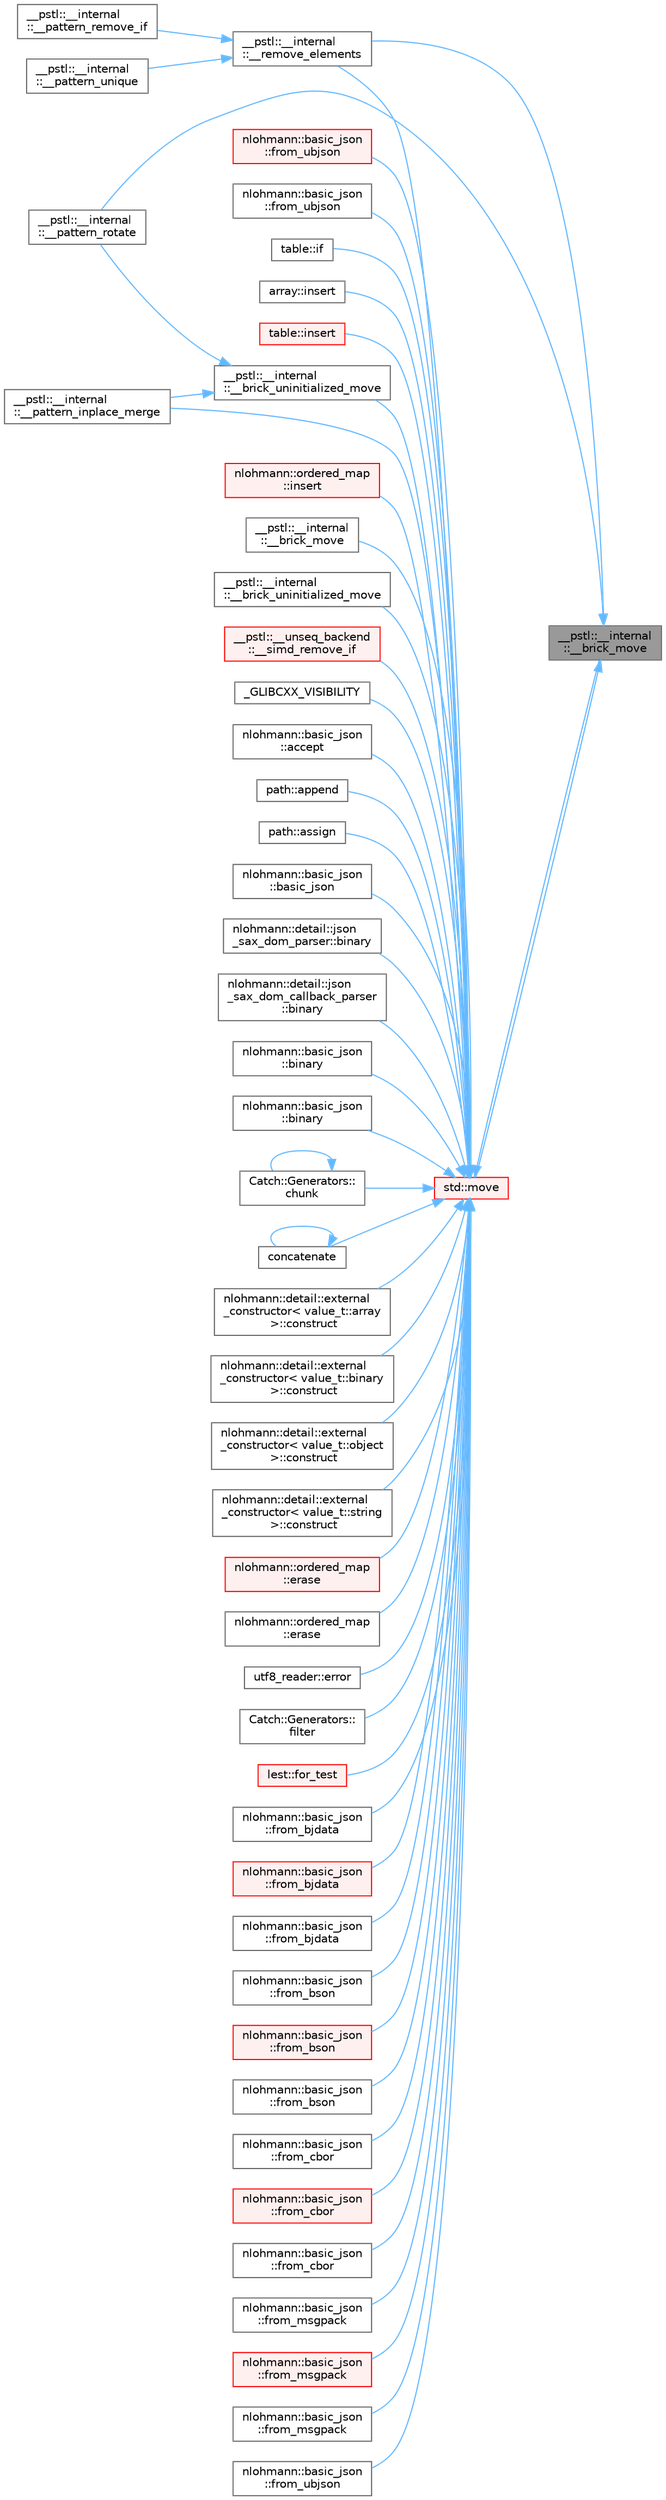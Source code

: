 digraph "__pstl::__internal::__brick_move"
{
 // LATEX_PDF_SIZE
  bgcolor="transparent";
  edge [fontname=Helvetica,fontsize=10,labelfontname=Helvetica,labelfontsize=10];
  node [fontname=Helvetica,fontsize=10,shape=box,height=0.2,width=0.4];
  rankdir="RL";
  Node1 [id="Node000001",label="__pstl::__internal\l::__brick_move",height=0.2,width=0.4,color="gray40", fillcolor="grey60", style="filled", fontcolor="black",tooltip=" "];
  Node1 -> Node2 [id="edge111_Node000001_Node000002",dir="back",color="steelblue1",style="solid",tooltip=" "];
  Node2 [id="Node000002",label="__pstl::__internal\l::__pattern_rotate",height=0.2,width=0.4,color="grey40", fillcolor="white", style="filled",URL="$namespace____pstl_1_1____internal.html#a94a7d55cfbf7d100e9c4605bb77112ca",tooltip=" "];
  Node1 -> Node3 [id="edge112_Node000001_Node000003",dir="back",color="steelblue1",style="solid",tooltip=" "];
  Node3 [id="Node000003",label="__pstl::__internal\l::__remove_elements",height=0.2,width=0.4,color="grey40", fillcolor="white", style="filled",URL="$namespace____pstl_1_1____internal.html#ab96ad0e98fb260ea102f3a20ddc0dbf0",tooltip=" "];
  Node3 -> Node4 [id="edge113_Node000003_Node000004",dir="back",color="steelblue1",style="solid",tooltip=" "];
  Node4 [id="Node000004",label="__pstl::__internal\l::__pattern_remove_if",height=0.2,width=0.4,color="grey40", fillcolor="white", style="filled",URL="$namespace____pstl_1_1____internal.html#abaac748503657c571bfa47fdc1e0cc08",tooltip=" "];
  Node3 -> Node5 [id="edge114_Node000003_Node000005",dir="back",color="steelblue1",style="solid",tooltip=" "];
  Node5 [id="Node000005",label="__pstl::__internal\l::__pattern_unique",height=0.2,width=0.4,color="grey40", fillcolor="white", style="filled",URL="$namespace____pstl_1_1____internal.html#a11935690aa5dac579ee657f013e63a34",tooltip=" "];
  Node1 -> Node6 [id="edge115_Node000001_Node000006",dir="back",color="steelblue1",style="solid",tooltip=" "];
  Node6 [id="Node000006",label="std::move",height=0.2,width=0.4,color="red", fillcolor="#FFF0F0", style="filled",URL="$namespacestd.html#ac7095819f6a8da64d69b1ee3029c52be",tooltip=" "];
  Node6 -> Node1 [id="edge116_Node000006_Node000001",dir="back",color="steelblue1",style="solid",tooltip=" "];
  Node6 -> Node7 [id="edge117_Node000006_Node000007",dir="back",color="steelblue1",style="solid",tooltip=" "];
  Node7 [id="Node000007",label="__pstl::__internal\l::__brick_move",height=0.2,width=0.4,color="grey40", fillcolor="white", style="filled",URL="$namespace____pstl_1_1____internal.html#a7680520275602d5e91c39a4d3d69c44a",tooltip=" "];
  Node6 -> Node8 [id="edge118_Node000006_Node000008",dir="back",color="steelblue1",style="solid",tooltip=" "];
  Node8 [id="Node000008",label="__pstl::__internal\l::__brick_uninitialized_move",height=0.2,width=0.4,color="grey40", fillcolor="white", style="filled",URL="$namespace____pstl_1_1____internal.html#af0e19ee5ecb61c1dc825f6cf32f73187",tooltip=" "];
  Node8 -> Node9 [id="edge119_Node000008_Node000009",dir="back",color="steelblue1",style="solid",tooltip=" "];
  Node9 [id="Node000009",label="__pstl::__internal\l::__pattern_inplace_merge",height=0.2,width=0.4,color="grey40", fillcolor="white", style="filled",URL="$namespace____pstl_1_1____internal.html#a4776592443a46071702773c7f7fd40d8",tooltip=" "];
  Node8 -> Node2 [id="edge120_Node000008_Node000002",dir="back",color="steelblue1",style="solid",tooltip=" "];
  Node6 -> Node10 [id="edge121_Node000006_Node000010",dir="back",color="steelblue1",style="solid",tooltip=" "];
  Node10 [id="Node000010",label="__pstl::__internal\l::__brick_uninitialized_move",height=0.2,width=0.4,color="grey40", fillcolor="white", style="filled",URL="$namespace____pstl_1_1____internal.html#a0b4087c7ee26c9cfbfb34bd9b9483015",tooltip=" "];
  Node6 -> Node9 [id="edge122_Node000006_Node000009",dir="back",color="steelblue1",style="solid",tooltip=" "];
  Node6 -> Node3 [id="edge123_Node000006_Node000003",dir="back",color="steelblue1",style="solid",tooltip=" "];
  Node6 -> Node11 [id="edge124_Node000006_Node000011",dir="back",color="steelblue1",style="solid",tooltip=" "];
  Node11 [id="Node000011",label="__pstl::__unseq_backend\l::__simd_remove_if",height=0.2,width=0.4,color="red", fillcolor="#FFF0F0", style="filled",URL="$namespace____pstl_1_1____unseq__backend.html#af3e3465f13790c9379d715942bfd8234",tooltip=" "];
  Node6 -> Node13 [id="edge125_Node000006_Node000013",dir="back",color="steelblue1",style="solid",tooltip=" "];
  Node13 [id="Node000013",label="_GLIBCXX_VISIBILITY",height=0.2,width=0.4,color="grey40", fillcolor="white", style="filled",URL="$_classes_2lib_2include_2c_09_09_2backward_2auto__ptr_8h.html#a544d74b2d5d0dd2197f5fd6f02691de0",tooltip=" "];
  Node6 -> Node14 [id="edge126_Node000006_Node000014",dir="back",color="steelblue1",style="solid",tooltip=" "];
  Node14 [id="Node000014",label="nlohmann::basic_json\l::accept",height=0.2,width=0.4,color="grey40", fillcolor="white", style="filled",URL="$classnlohmann_1_1basic__json.html#a47fb596473649332185aedb0a8a6ccc5",tooltip="check if the input is valid JSON"];
  Node6 -> Node15 [id="edge127_Node000006_Node000015",dir="back",color="steelblue1",style="solid",tooltip=" "];
  Node15 [id="Node000015",label="path::append",height=0.2,width=0.4,color="grey40", fillcolor="white", style="filled",URL="$classpath.html#ae0bb96cdbc740ecab6c9d6f4992b479d",tooltip="Appends another path onto the end of this one."];
  Node6 -> Node16 [id="edge128_Node000006_Node000016",dir="back",color="steelblue1",style="solid",tooltip=" "];
  Node16 [id="Node000016",label="path::assign",height=0.2,width=0.4,color="grey40", fillcolor="white", style="filled",URL="$classpath.html#ae054c9202b32da787732c0e117453786",tooltip="Replaces the contents of the path with that of another."];
  Node6 -> Node17 [id="edge129_Node000006_Node000017",dir="back",color="steelblue1",style="solid",tooltip=" "];
  Node17 [id="Node000017",label="nlohmann::basic_json\l::basic_json",height=0.2,width=0.4,color="grey40", fillcolor="white", style="filled",URL="$classnlohmann_1_1basic__json.html#aeac617faf3448d6d2cb33a020be01d37",tooltip="create a container (array or object) from an initializer list"];
  Node6 -> Node18 [id="edge130_Node000006_Node000018",dir="back",color="steelblue1",style="solid",tooltip=" "];
  Node18 [id="Node000018",label="nlohmann::detail::json\l_sax_dom_parser::binary",height=0.2,width=0.4,color="grey40", fillcolor="white", style="filled",URL="$classnlohmann_1_1detail_1_1json__sax__dom__parser.html#acc05c450d515f0f95c37401bf23c8db3",tooltip=" "];
  Node6 -> Node19 [id="edge131_Node000006_Node000019",dir="back",color="steelblue1",style="solid",tooltip=" "];
  Node19 [id="Node000019",label="nlohmann::detail::json\l_sax_dom_callback_parser\l::binary",height=0.2,width=0.4,color="grey40", fillcolor="white", style="filled",URL="$classnlohmann_1_1detail_1_1json__sax__dom__callback__parser.html#a66f5515cddef5074c9499f21c26ac099",tooltip=" "];
  Node6 -> Node20 [id="edge132_Node000006_Node000020",dir="back",color="steelblue1",style="solid",tooltip=" "];
  Node20 [id="Node000020",label="nlohmann::basic_json\l::binary",height=0.2,width=0.4,color="grey40", fillcolor="white", style="filled",URL="$classnlohmann_1_1basic__json.html#ab085777bbfbfac5a472120b991ef5cf3",tooltip="explicitly create a binary array"];
  Node6 -> Node21 [id="edge133_Node000006_Node000021",dir="back",color="steelblue1",style="solid",tooltip=" "];
  Node21 [id="Node000021",label="nlohmann::basic_json\l::binary",height=0.2,width=0.4,color="grey40", fillcolor="white", style="filled",URL="$classnlohmann_1_1basic__json.html#a534d4793bcfa81a307b7f3f7eab2cff9",tooltip="explicitly create a binary array (with subtype)"];
  Node6 -> Node22 [id="edge134_Node000006_Node000022",dir="back",color="steelblue1",style="solid",tooltip=" "];
  Node22 [id="Node000022",label="Catch::Generators::\lchunk",height=0.2,width=0.4,color="grey40", fillcolor="white", style="filled",URL="$namespace_catch_1_1_generators.html#acb4654b4e840e438e3bc204ac4d8e157",tooltip=" "];
  Node22 -> Node22 [id="edge135_Node000022_Node000022",dir="back",color="steelblue1",style="solid",tooltip=" "];
  Node6 -> Node23 [id="edge136_Node000006_Node000023",dir="back",color="steelblue1",style="solid",tooltip=" "];
  Node23 [id="Node000023",label="concatenate",height=0.2,width=0.4,color="grey40", fillcolor="white", style="filled",URL="$parser_8inl.html#af49131ba8c9d457cc429110e01808f9a",tooltip=" "];
  Node23 -> Node23 [id="edge137_Node000023_Node000023",dir="back",color="steelblue1",style="solid",tooltip=" "];
  Node6 -> Node24 [id="edge138_Node000006_Node000024",dir="back",color="steelblue1",style="solid",tooltip=" "];
  Node24 [id="Node000024",label="nlohmann::detail::external\l_constructor\< value_t::array\l \>::construct",height=0.2,width=0.4,color="grey40", fillcolor="white", style="filled",URL="$structnlohmann_1_1detail_1_1external__constructor_3_01value__t_1_1array_01_4.html#a50474d6624957a630a1d398cac1e7bfa",tooltip=" "];
  Node6 -> Node25 [id="edge139_Node000006_Node000025",dir="back",color="steelblue1",style="solid",tooltip=" "];
  Node25 [id="Node000025",label="nlohmann::detail::external\l_constructor\< value_t::binary\l \>::construct",height=0.2,width=0.4,color="grey40", fillcolor="white", style="filled",URL="$structnlohmann_1_1detail_1_1external__constructor_3_01value__t_1_1binary_01_4.html#a1c478157dc8bad20f09572c5b2406150",tooltip=" "];
  Node6 -> Node26 [id="edge140_Node000006_Node000026",dir="back",color="steelblue1",style="solid",tooltip=" "];
  Node26 [id="Node000026",label="nlohmann::detail::external\l_constructor\< value_t::object\l \>::construct",height=0.2,width=0.4,color="grey40", fillcolor="white", style="filled",URL="$structnlohmann_1_1detail_1_1external__constructor_3_01value__t_1_1object_01_4.html#a1e044961affbd6417386d6e9f1d545e9",tooltip=" "];
  Node6 -> Node27 [id="edge141_Node000006_Node000027",dir="back",color="steelblue1",style="solid",tooltip=" "];
  Node27 [id="Node000027",label="nlohmann::detail::external\l_constructor\< value_t::string\l \>::construct",height=0.2,width=0.4,color="grey40", fillcolor="white", style="filled",URL="$structnlohmann_1_1detail_1_1external__constructor_3_01value__t_1_1string_01_4.html#a74f56b9ca1d4e8db9751353d76668322",tooltip=" "];
  Node6 -> Node28 [id="edge142_Node000006_Node000028",dir="back",color="steelblue1",style="solid",tooltip=" "];
  Node28 [id="Node000028",label="nlohmann::ordered_map\l::erase",height=0.2,width=0.4,color="red", fillcolor="#FFF0F0", style="filled",URL="$structnlohmann_1_1ordered__map.html#a583c8976bbf0c137ff8e2439878f3058",tooltip=" "];
  Node6 -> Node30 [id="edge143_Node000006_Node000030",dir="back",color="steelblue1",style="solid",tooltip=" "];
  Node30 [id="Node000030",label="nlohmann::ordered_map\l::erase",height=0.2,width=0.4,color="grey40", fillcolor="white", style="filled",URL="$structnlohmann_1_1ordered__map.html#a6f766b4df72c42ac14d55603c85f9e36",tooltip=" "];
  Node6 -> Node31 [id="edge144_Node000006_Node000031",dir="back",color="steelblue1",style="solid",tooltip=" "];
  Node31 [id="Node000031",label="utf8_reader::error",height=0.2,width=0.4,color="grey40", fillcolor="white", style="filled",URL="$classutf8__reader.html#a70b6e1eebfed24383be8f99c675ed1b3",tooltip=" "];
  Node6 -> Node32 [id="edge145_Node000006_Node000032",dir="back",color="steelblue1",style="solid",tooltip=" "];
  Node32 [id="Node000032",label="Catch::Generators::\lfilter",height=0.2,width=0.4,color="grey40", fillcolor="white", style="filled",URL="$namespace_catch_1_1_generators.html#a4df89be8072a9685ee89b6776a54bb93",tooltip=" "];
  Node6 -> Node33 [id="edge146_Node000006_Node000033",dir="back",color="steelblue1",style="solid",tooltip=" "];
  Node33 [id="Node000033",label="lest::for_test",height=0.2,width=0.4,color="red", fillcolor="#FFF0F0", style="filled",URL="$namespacelest.html#af527784a6a57085ee814b08da444cda1",tooltip=" "];
  Node6 -> Node40 [id="edge147_Node000006_Node000040",dir="back",color="steelblue1",style="solid",tooltip=" "];
  Node40 [id="Node000040",label="nlohmann::basic_json\l::from_bjdata",height=0.2,width=0.4,color="grey40", fillcolor="white", style="filled",URL="$classnlohmann_1_1basic__json.html#a20720fee5ec0f0674cefb5d9a24d0d90",tooltip=" "];
  Node6 -> Node41 [id="edge148_Node000006_Node000041",dir="back",color="steelblue1",style="solid",tooltip=" "];
  Node41 [id="Node000041",label="nlohmann::basic_json\l::from_bjdata",height=0.2,width=0.4,color="red", fillcolor="#FFF0F0", style="filled",URL="$classnlohmann_1_1basic__json.html#a42501aa335b8370a3ed12580c78ee45b",tooltip="create a JSON value from an input in BJData format"];
  Node6 -> Node43 [id="edge149_Node000006_Node000043",dir="back",color="steelblue1",style="solid",tooltip=" "];
  Node43 [id="Node000043",label="nlohmann::basic_json\l::from_bjdata",height=0.2,width=0.4,color="grey40", fillcolor="white", style="filled",URL="$classnlohmann_1_1basic__json.html#acef7ae1c76b5e6869f0a00f6a473d705",tooltip="create a JSON value from an input in BJData format"];
  Node6 -> Node44 [id="edge150_Node000006_Node000044",dir="back",color="steelblue1",style="solid",tooltip=" "];
  Node44 [id="Node000044",label="nlohmann::basic_json\l::from_bson",height=0.2,width=0.4,color="grey40", fillcolor="white", style="filled",URL="$classnlohmann_1_1basic__json.html#a2afe89884edf72412a0624982324755d",tooltip=" "];
  Node6 -> Node45 [id="edge151_Node000006_Node000045",dir="back",color="steelblue1",style="solid",tooltip=" "];
  Node45 [id="Node000045",label="nlohmann::basic_json\l::from_bson",height=0.2,width=0.4,color="red", fillcolor="#FFF0F0", style="filled",URL="$classnlohmann_1_1basic__json.html#a4e02793f2691aa29ab7cb69fddafbf5c",tooltip="create a JSON value from an input in BSON format"];
  Node6 -> Node47 [id="edge152_Node000006_Node000047",dir="back",color="steelblue1",style="solid",tooltip=" "];
  Node47 [id="Node000047",label="nlohmann::basic_json\l::from_bson",height=0.2,width=0.4,color="grey40", fillcolor="white", style="filled",URL="$classnlohmann_1_1basic__json.html#a4118d0ec23d9eeafc236b9524d220e94",tooltip="create a JSON value from an input in BSON format"];
  Node6 -> Node48 [id="edge153_Node000006_Node000048",dir="back",color="steelblue1",style="solid",tooltip=" "];
  Node48 [id="Node000048",label="nlohmann::basic_json\l::from_cbor",height=0.2,width=0.4,color="grey40", fillcolor="white", style="filled",URL="$classnlohmann_1_1basic__json.html#a4a67e47f4bcde55214475f47f8314c1f",tooltip=" "];
  Node6 -> Node49 [id="edge154_Node000006_Node000049",dir="back",color="steelblue1",style="solid",tooltip=" "];
  Node49 [id="Node000049",label="nlohmann::basic_json\l::from_cbor",height=0.2,width=0.4,color="red", fillcolor="#FFF0F0", style="filled",URL="$classnlohmann_1_1basic__json.html#a44dd5635fb2da4710f6cd6e42b72773f",tooltip="create a JSON value from an input in CBOR format"];
  Node6 -> Node51 [id="edge155_Node000006_Node000051",dir="back",color="steelblue1",style="solid",tooltip=" "];
  Node51 [id="Node000051",label="nlohmann::basic_json\l::from_cbor",height=0.2,width=0.4,color="grey40", fillcolor="white", style="filled",URL="$classnlohmann_1_1basic__json.html#aba4f6fc79cc405fb212ea3d992334e71",tooltip="create a JSON value from an input in CBOR format"];
  Node6 -> Node52 [id="edge156_Node000006_Node000052",dir="back",color="steelblue1",style="solid",tooltip=" "];
  Node52 [id="Node000052",label="nlohmann::basic_json\l::from_msgpack",height=0.2,width=0.4,color="grey40", fillcolor="white", style="filled",URL="$classnlohmann_1_1basic__json.html#a84b3d89de8e774a2609dc4c0a1273f62",tooltip=" "];
  Node6 -> Node53 [id="edge157_Node000006_Node000053",dir="back",color="steelblue1",style="solid",tooltip=" "];
  Node53 [id="Node000053",label="nlohmann::basic_json\l::from_msgpack",height=0.2,width=0.4,color="red", fillcolor="#FFF0F0", style="filled",URL="$classnlohmann_1_1basic__json.html#adbcab52fca1e25b3311ef14e71a57590",tooltip="create a JSON value from an input in MessagePack format"];
  Node6 -> Node55 [id="edge158_Node000006_Node000055",dir="back",color="steelblue1",style="solid",tooltip=" "];
  Node55 [id="Node000055",label="nlohmann::basic_json\l::from_msgpack",height=0.2,width=0.4,color="grey40", fillcolor="white", style="filled",URL="$classnlohmann_1_1basic__json.html#a94dbeb08bcd13821512957dcbf3f00bd",tooltip="create a JSON value from an input in MessagePack format"];
  Node6 -> Node56 [id="edge159_Node000006_Node000056",dir="back",color="steelblue1",style="solid",tooltip=" "];
  Node56 [id="Node000056",label="nlohmann::basic_json\l::from_ubjson",height=0.2,width=0.4,color="grey40", fillcolor="white", style="filled",URL="$classnlohmann_1_1basic__json.html#a47201396899371881a46562bffb922da",tooltip=" "];
  Node6 -> Node57 [id="edge160_Node000006_Node000057",dir="back",color="steelblue1",style="solid",tooltip=" "];
  Node57 [id="Node000057",label="nlohmann::basic_json\l::from_ubjson",height=0.2,width=0.4,color="red", fillcolor="#FFF0F0", style="filled",URL="$classnlohmann_1_1basic__json.html#aa81f62db69978b90ff701f05c72e03a7",tooltip="create a JSON value from an input in UBJSON format"];
  Node6 -> Node59 [id="edge161_Node000006_Node000059",dir="back",color="steelblue1",style="solid",tooltip=" "];
  Node59 [id="Node000059",label="nlohmann::basic_json\l::from_ubjson",height=0.2,width=0.4,color="grey40", fillcolor="white", style="filled",URL="$classnlohmann_1_1basic__json.html#a9dbb422350fed520ce8c1ca8762c0251",tooltip="create a JSON value from an input in UBJSON format"];
  Node6 -> Node60 [id="edge162_Node000006_Node000060",dir="back",color="steelblue1",style="solid",tooltip=" "];
  Node60 [id="Node000060",label="table::if",height=0.2,width=0.4,color="grey40", fillcolor="white", style="filled",URL="$classtable.html#a0557838c501f4e7a768ebbfe84353a0d",tooltip=" "];
  Node6 -> Node61 [id="edge163_Node000006_Node000061",dir="back",color="steelblue1",style="solid",tooltip=" "];
  Node61 [id="Node000061",label="array::insert",height=0.2,width=0.4,color="grey40", fillcolor="white", style="filled",URL="$classarray.html#ae11cb9d4ccde0e89d73b14cd929e8449",tooltip="Inserts a range of elements into the array at a specific position."];
  Node6 -> Node62 [id="edge164_Node000006_Node000062",dir="back",color="steelblue1",style="solid",tooltip=" "];
  Node62 [id="Node000062",label="table::insert",height=0.2,width=0.4,color="red", fillcolor="#FFF0F0", style="filled",URL="$classtable.html#a02a0fa6624ce6b72b3dcfc2a24a60068",tooltip="Inserts a series of key-value pairs into the table."];
  Node6 -> Node64 [id="edge165_Node000006_Node000064",dir="back",color="steelblue1",style="solid",tooltip=" "];
  Node64 [id="Node000064",label="nlohmann::ordered_map\l::insert",height=0.2,width=0.4,color="red", fillcolor="#FFF0F0", style="filled",URL="$structnlohmann_1_1ordered__map.html#a2dafd3fdc7dbd3233bb8c85824ee7cb0",tooltip=" "];
}
